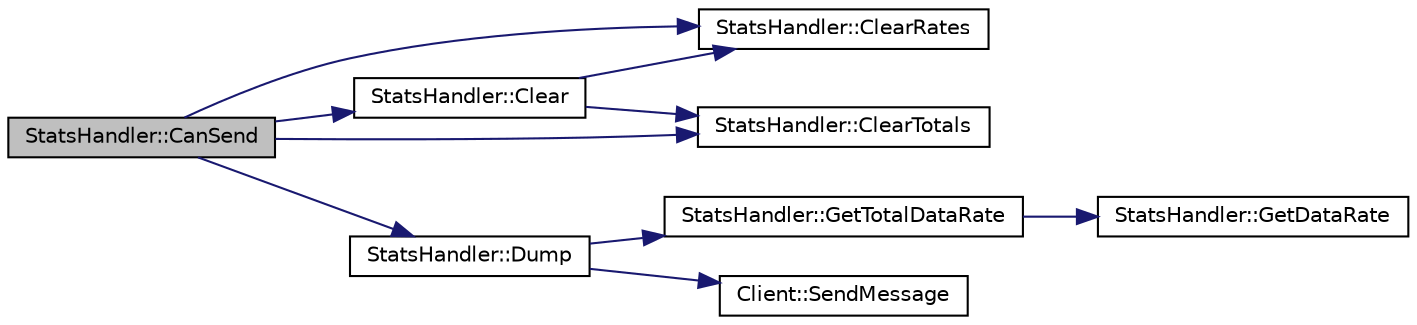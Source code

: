 digraph "StatsHandler::CanSend"
{
  edge [fontname="Helvetica",fontsize="10",labelfontname="Helvetica",labelfontsize="10"];
  node [fontname="Helvetica",fontsize="10",shape=record];
  rankdir="LR";
  Node1 [label="StatsHandler::CanSend",height=0.2,width=0.4,color="black", fillcolor="grey75", style="filled", fontcolor="black"];
  Node1 -> Node2 [color="midnightblue",fontsize="10",style="solid",fontname="Helvetica"];
  Node2 [label="StatsHandler::Clear",height=0.2,width=0.4,color="black", fillcolor="white", style="filled",URL="$d2/d58/class_stats_handler.html#a409f63879ca1c7b9d12184d07703b9c8",tooltip="Clear the stats. "];
  Node2 -> Node3 [color="midnightblue",fontsize="10",style="solid",fontname="Helvetica"];
  Node3 [label="StatsHandler::ClearRates",height=0.2,width=0.4,color="black", fillcolor="white", style="filled",URL="$d2/d58/class_stats_handler.html#afb61bd932e6d4350a9e6fa36526deb52"];
  Node2 -> Node4 [color="midnightblue",fontsize="10",style="solid",fontname="Helvetica"];
  Node4 [label="StatsHandler::ClearTotals",height=0.2,width=0.4,color="black", fillcolor="white", style="filled",URL="$d2/d58/class_stats_handler.html#a01df5186e4927be0fed832c48dd746d0"];
  Node1 -> Node3 [color="midnightblue",fontsize="10",style="solid",fontname="Helvetica"];
  Node1 -> Node4 [color="midnightblue",fontsize="10",style="solid",fontname="Helvetica"];
  Node1 -> Node5 [color="midnightblue",fontsize="10",style="solid",fontname="Helvetica"];
  Node5 [label="StatsHandler::Dump",height=0.2,width=0.4,color="black", fillcolor="white", style="filled",URL="$d2/d58/class_stats_handler.html#af5047dce80fd4f2c91863a485fa9fcb0"];
  Node5 -> Node6 [color="midnightblue",fontsize="10",style="solid",fontname="Helvetica"];
  Node6 [label="StatsHandler::GetTotalDataRate",height=0.2,width=0.4,color="black", fillcolor="white", style="filled",URL="$d2/d58/class_stats_handler.html#ae97addec3c4a6aeb4e405fc4d940638e"];
  Node6 -> Node7 [color="midnightblue",fontsize="10",style="solid",fontname="Helvetica"];
  Node7 [label="StatsHandler::GetDataRate",height=0.2,width=0.4,color="black", fillcolor="white", style="filled",URL="$d2/d58/class_stats_handler.html#a32f7e84315adff7ced7609444f35ef66"];
  Node5 -> Node8 [color="midnightblue",fontsize="10",style="solid",fontname="Helvetica"];
  Node8 [label="Client::SendMessage",height=0.2,width=0.4,color="black", fillcolor="white", style="filled",URL="$d3/d7a/class_client.html#a1bbb757d713ad68ebbef801cde60f438"];
}

